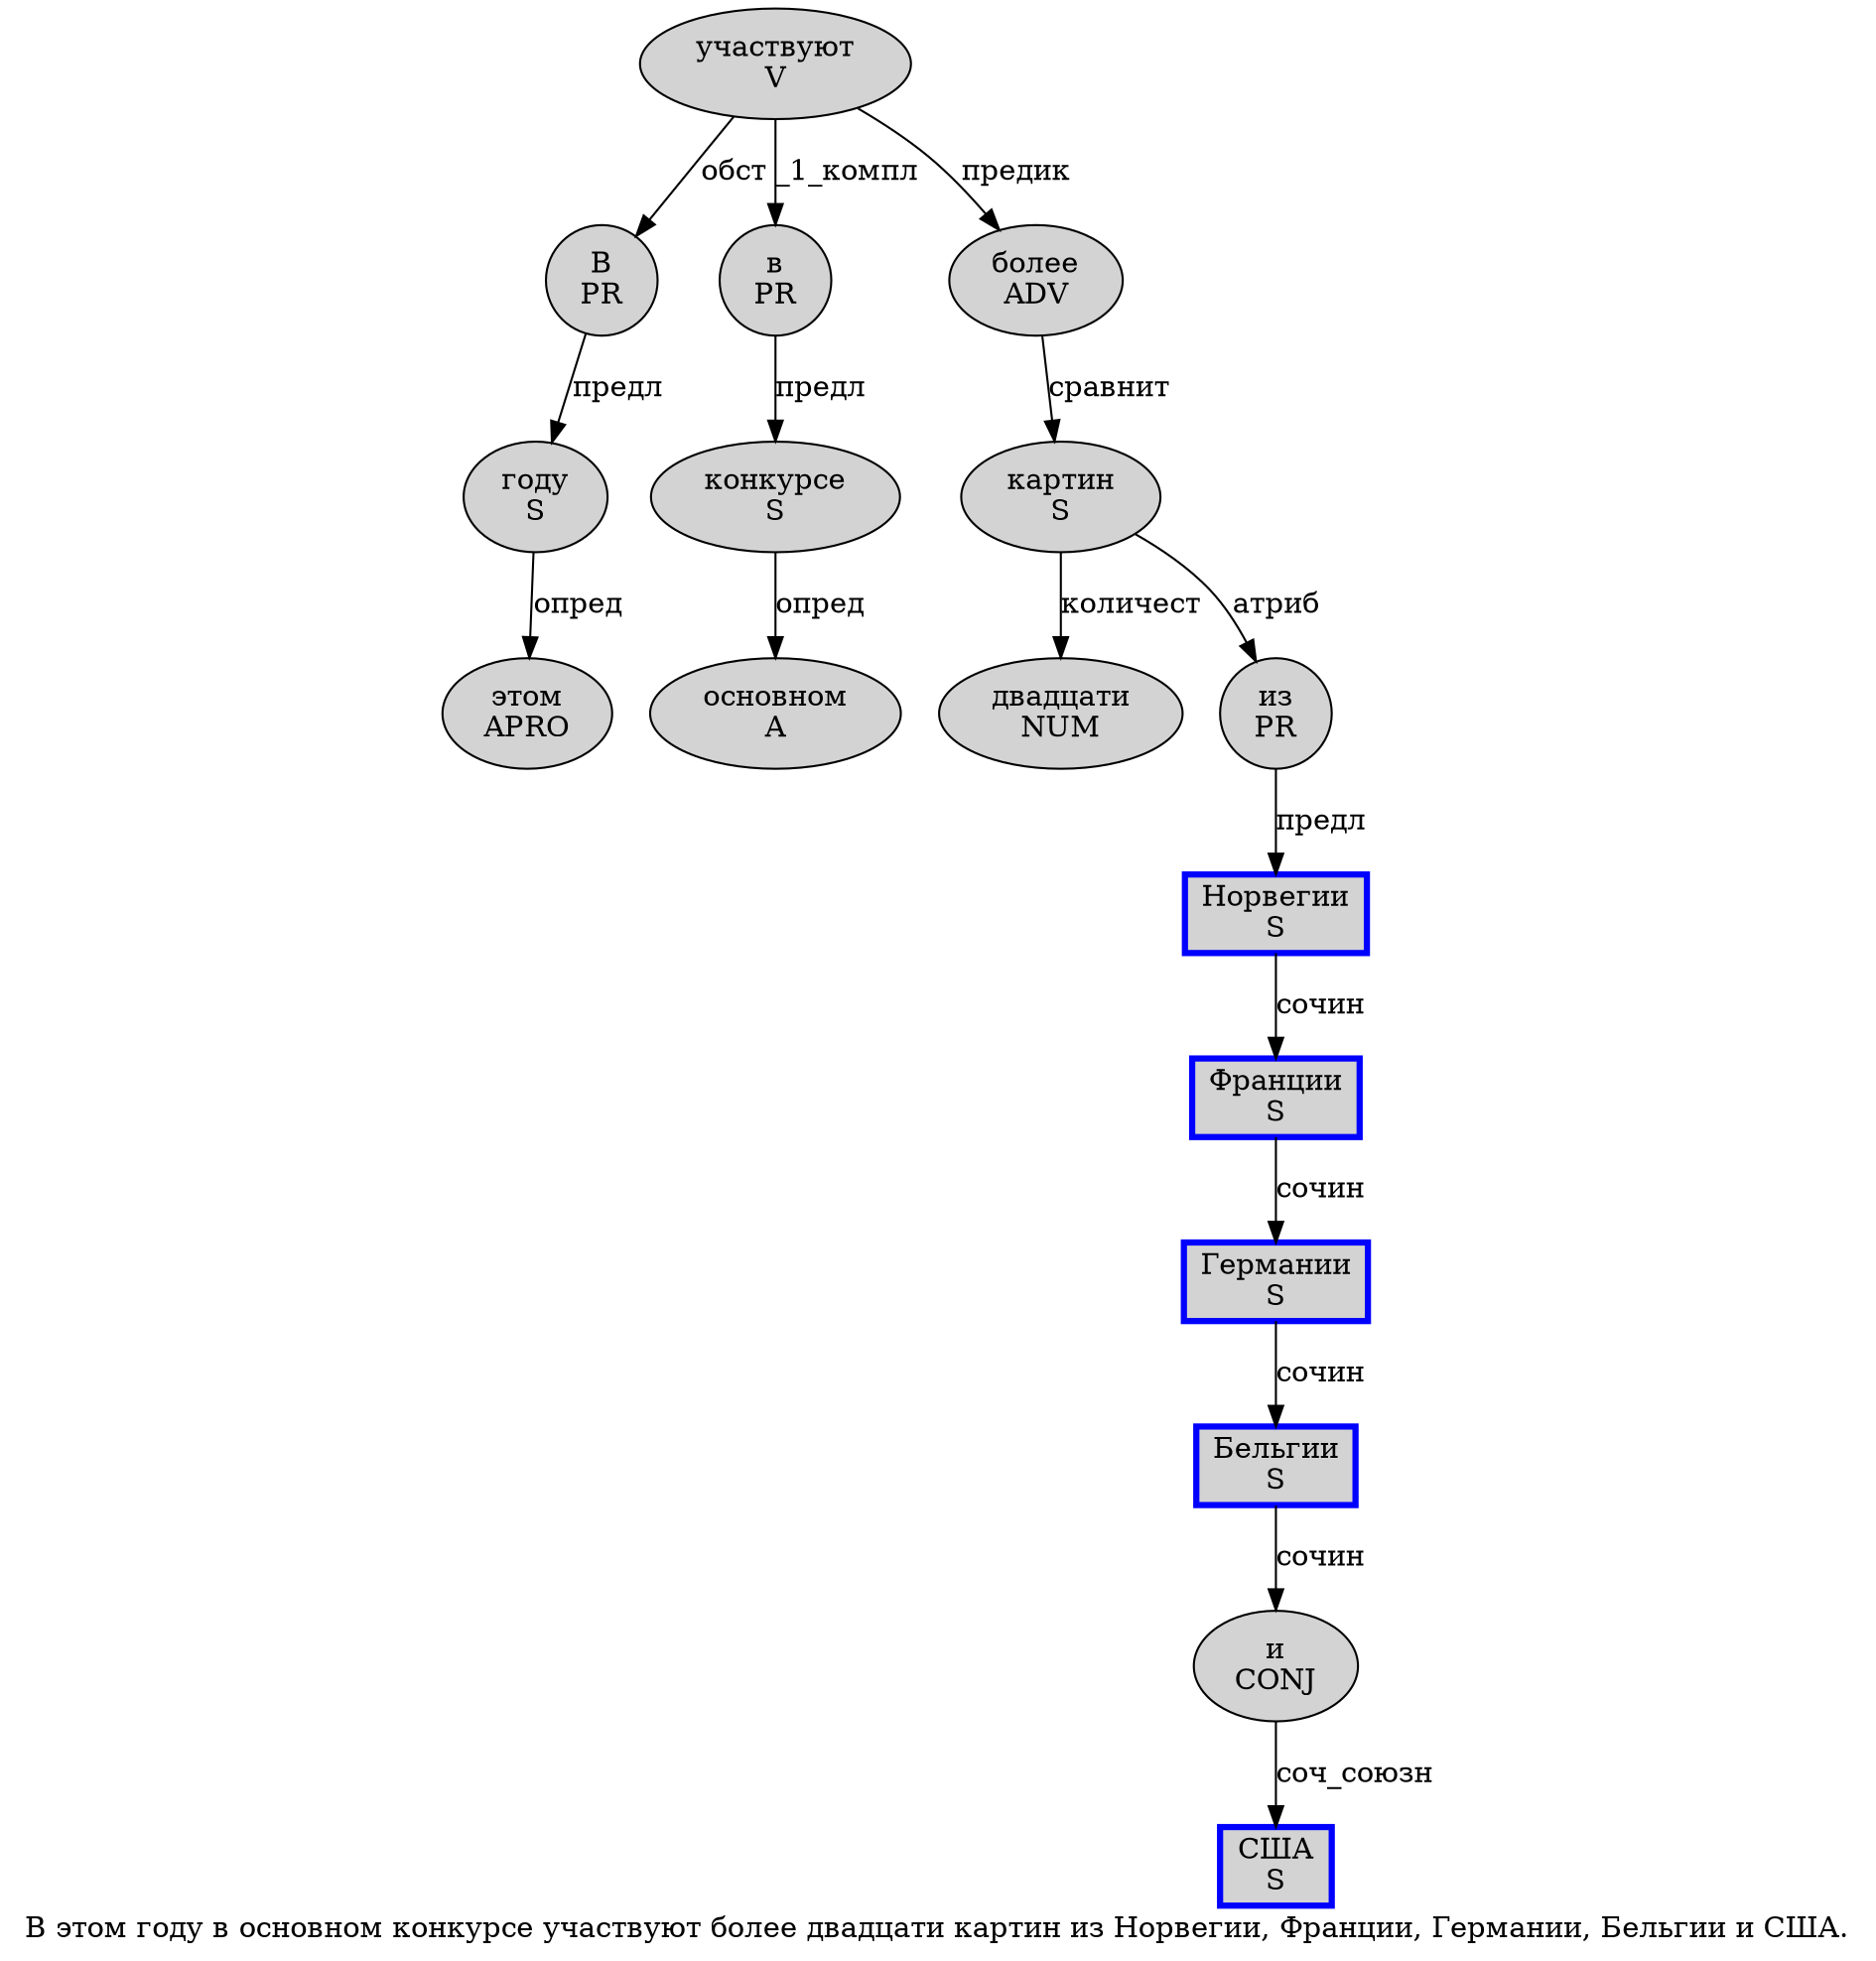 digraph SENTENCE_595 {
	graph [label="В этом году в основном конкурсе участвуют более двадцати картин из Норвегии, Франции, Германии, Бельгии и США."]
	node [style=filled]
		0 [label="В
PR" color="" fillcolor=lightgray penwidth=1 shape=ellipse]
		1 [label="этом
APRO" color="" fillcolor=lightgray penwidth=1 shape=ellipse]
		2 [label="году
S" color="" fillcolor=lightgray penwidth=1 shape=ellipse]
		3 [label="в
PR" color="" fillcolor=lightgray penwidth=1 shape=ellipse]
		4 [label="основном
A" color="" fillcolor=lightgray penwidth=1 shape=ellipse]
		5 [label="конкурсе
S" color="" fillcolor=lightgray penwidth=1 shape=ellipse]
		6 [label="участвуют
V" color="" fillcolor=lightgray penwidth=1 shape=ellipse]
		7 [label="более
ADV" color="" fillcolor=lightgray penwidth=1 shape=ellipse]
		8 [label="двадцати
NUM" color="" fillcolor=lightgray penwidth=1 shape=ellipse]
		9 [label="картин
S" color="" fillcolor=lightgray penwidth=1 shape=ellipse]
		10 [label="из
PR" color="" fillcolor=lightgray penwidth=1 shape=ellipse]
		11 [label="Норвегии
S" color=blue fillcolor=lightgray penwidth=3 shape=box]
		13 [label="Франции
S" color=blue fillcolor=lightgray penwidth=3 shape=box]
		15 [label="Германии
S" color=blue fillcolor=lightgray penwidth=3 shape=box]
		17 [label="Бельгии
S" color=blue fillcolor=lightgray penwidth=3 shape=box]
		18 [label="и
CONJ" color="" fillcolor=lightgray penwidth=1 shape=ellipse]
		19 [label="США
S" color=blue fillcolor=lightgray penwidth=3 shape=box]
			7 -> 9 [label="сравнит"]
			13 -> 15 [label="сочин"]
			5 -> 4 [label="опред"]
			9 -> 8 [label="количест"]
			9 -> 10 [label="атриб"]
			18 -> 19 [label="соч_союзн"]
			10 -> 11 [label="предл"]
			11 -> 13 [label="сочин"]
			6 -> 0 [label="обст"]
			6 -> 3 [label="_1_компл"]
			6 -> 7 [label="предик"]
			15 -> 17 [label="сочин"]
			0 -> 2 [label="предл"]
			17 -> 18 [label="сочин"]
			2 -> 1 [label="опред"]
			3 -> 5 [label="предл"]
}